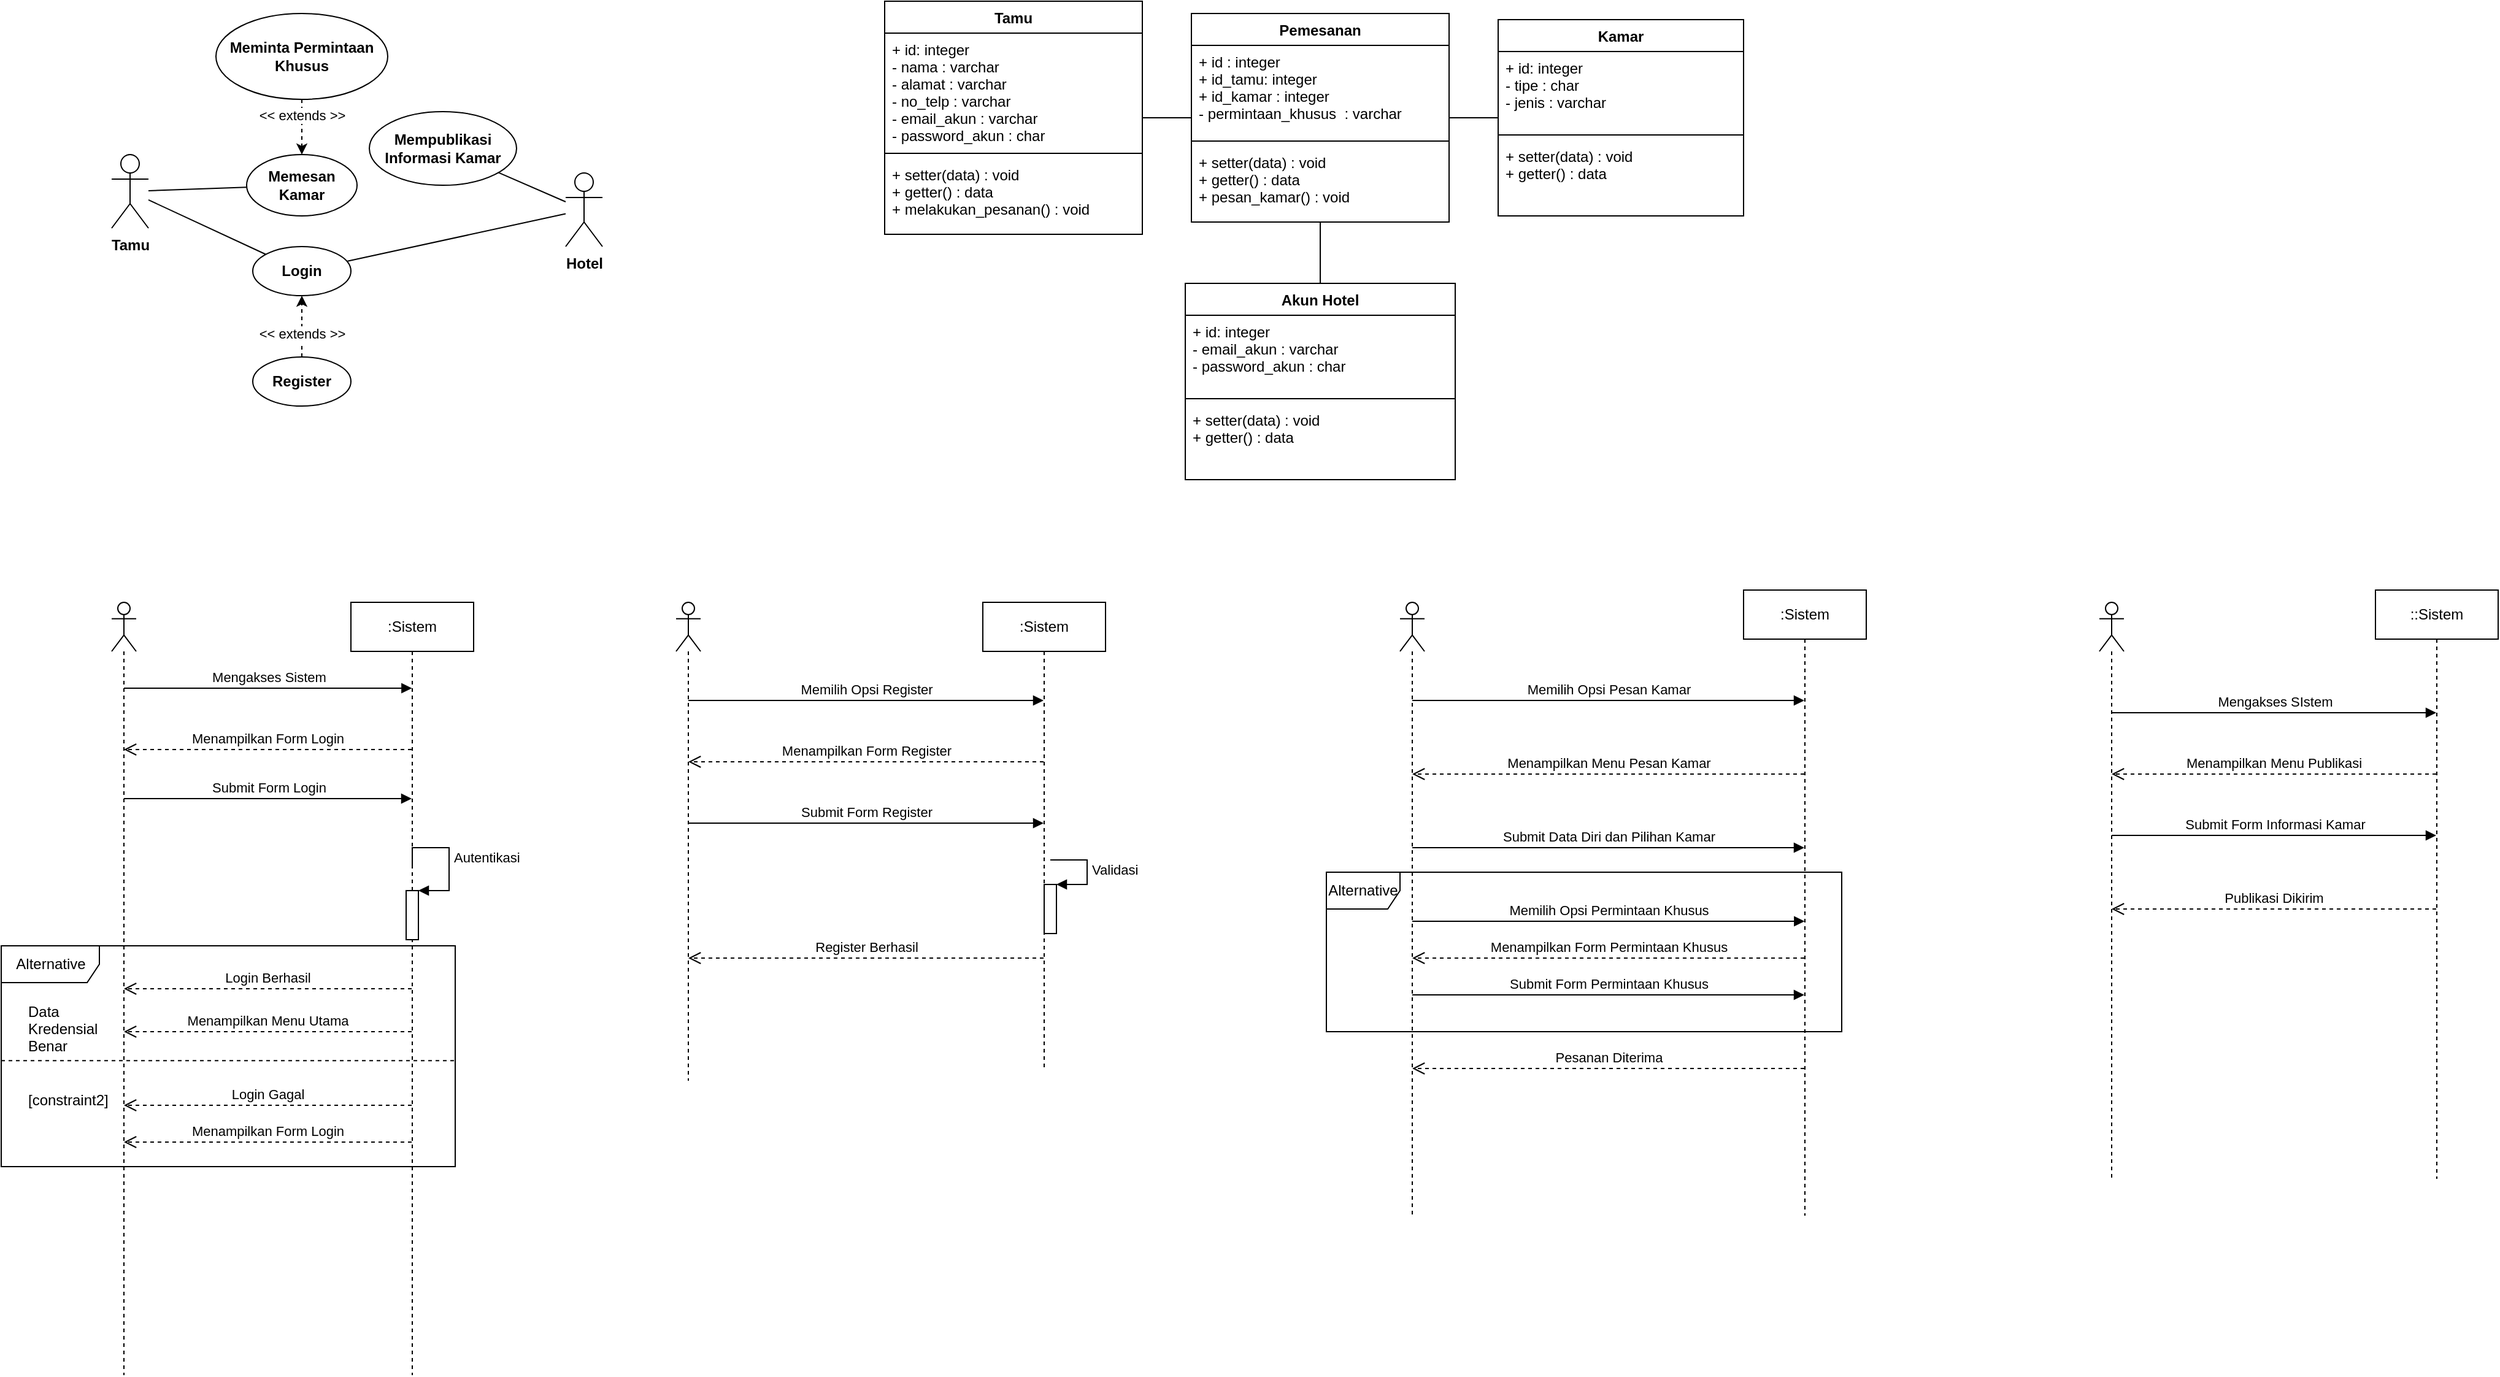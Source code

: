 <mxfile version="17.2.4" type="github">
  <diagram id="AlCFMFMvlPKh5fdOvYJY" name="Page-1">
    <mxGraphModel dx="981" dy="524" grid="1" gridSize="10" guides="1" tooltips="1" connect="1" arrows="1" fold="1" page="1" pageScale="1" pageWidth="850" pageHeight="1100" math="0" shadow="0">
      <root>
        <mxCell id="0" />
        <mxCell id="1" parent="0" />
        <mxCell id="Qwr74N7xE_Lkuxg0-fRO-1" value="Tamu" style="shape=umlActor;verticalLabelPosition=bottom;verticalAlign=top;html=1;outlineConnect=0;fontStyle=1" parent="1" vertex="1">
          <mxGeometry x="230" y="255" width="30" height="60" as="geometry" />
        </mxCell>
        <mxCell id="Qwr74N7xE_Lkuxg0-fRO-2" value="Hotel" style="shape=umlActor;verticalLabelPosition=bottom;verticalAlign=top;html=1;outlineConnect=0;fontStyle=1" parent="1" vertex="1">
          <mxGeometry x="600" y="270" width="30" height="60" as="geometry" />
        </mxCell>
        <mxCell id="Qwr74N7xE_Lkuxg0-fRO-4" value="Login" style="ellipse;whiteSpace=wrap;html=1;fontStyle=1" parent="1" vertex="1">
          <mxGeometry x="345" y="330" width="80" height="40" as="geometry" />
        </mxCell>
        <mxCell id="Qwr74N7xE_Lkuxg0-fRO-7" value="Mempublikasi Informasi Kamar" style="ellipse;whiteSpace=wrap;html=1;fontStyle=1" parent="1" vertex="1">
          <mxGeometry x="440" y="220" width="120" height="60" as="geometry" />
        </mxCell>
        <mxCell id="Qwr74N7xE_Lkuxg0-fRO-10" value="" style="endArrow=classic;html=1;rounded=0;dashed=1;" parent="1" source="Qwr74N7xE_Lkuxg0-fRO-13" target="Qwr74N7xE_Lkuxg0-fRO-4" edge="1">
          <mxGeometry width="50" height="50" relative="1" as="geometry">
            <mxPoint x="400" y="350" as="sourcePoint" />
            <mxPoint x="450" y="400" as="targetPoint" />
          </mxGeometry>
        </mxCell>
        <mxCell id="Qwr74N7xE_Lkuxg0-fRO-11" value="&amp;lt;&amp;lt; extends &amp;gt;&amp;gt;" style="edgeLabel;html=1;align=center;verticalAlign=middle;resizable=0;points=[];" parent="Qwr74N7xE_Lkuxg0-fRO-10" vertex="1" connectable="0">
          <mxGeometry x="-0.454" relative="1" as="geometry">
            <mxPoint y="-6" as="offset" />
          </mxGeometry>
        </mxCell>
        <mxCell id="Qwr74N7xE_Lkuxg0-fRO-13" value="Register" style="ellipse;whiteSpace=wrap;html=1;fontStyle=1" parent="1" vertex="1">
          <mxGeometry x="345" y="420" width="80" height="40" as="geometry" />
        </mxCell>
        <mxCell id="Qwr74N7xE_Lkuxg0-fRO-15" value="" style="endArrow=none;html=1;rounded=0;endFill=0;" parent="1" source="Qwr74N7xE_Lkuxg0-fRO-1" target="Qwr74N7xE_Lkuxg0-fRO-4" edge="1">
          <mxGeometry width="50" height="50" relative="1" as="geometry">
            <mxPoint x="470" y="300" as="sourcePoint" />
            <mxPoint x="520" y="250" as="targetPoint" />
          </mxGeometry>
        </mxCell>
        <mxCell id="Qwr74N7xE_Lkuxg0-fRO-16" value="" style="endArrow=none;html=1;rounded=0;endFill=0;" parent="1" source="Qwr74N7xE_Lkuxg0-fRO-2" target="Qwr74N7xE_Lkuxg0-fRO-7" edge="1">
          <mxGeometry width="50" height="50" relative="1" as="geometry">
            <mxPoint x="290" y="290" as="sourcePoint" />
            <mxPoint x="370" y="290" as="targetPoint" />
          </mxGeometry>
        </mxCell>
        <mxCell id="Qwr74N7xE_Lkuxg0-fRO-17" value="" style="endArrow=none;html=1;rounded=0;endFill=0;" parent="1" source="Qwr74N7xE_Lkuxg0-fRO-2" target="Qwr74N7xE_Lkuxg0-fRO-4" edge="1">
          <mxGeometry width="50" height="50" relative="1" as="geometry">
            <mxPoint x="570" y="262.625" as="sourcePoint" />
            <mxPoint x="513.808" y="197.537" as="targetPoint" />
          </mxGeometry>
        </mxCell>
        <mxCell id="Qwr74N7xE_Lkuxg0-fRO-18" value="Memesan Kamar" style="ellipse;whiteSpace=wrap;html=1;fontStyle=1" parent="1" vertex="1">
          <mxGeometry x="340" y="255" width="90" height="50" as="geometry" />
        </mxCell>
        <mxCell id="Qwr74N7xE_Lkuxg0-fRO-19" value="" style="endArrow=none;html=1;rounded=0;endFill=0;" parent="1" source="Qwr74N7xE_Lkuxg0-fRO-1" target="Qwr74N7xE_Lkuxg0-fRO-18" edge="1">
          <mxGeometry width="50" height="50" relative="1" as="geometry">
            <mxPoint x="290" y="290" as="sourcePoint" />
            <mxPoint x="370" y="290" as="targetPoint" />
          </mxGeometry>
        </mxCell>
        <mxCell id="Qwr74N7xE_Lkuxg0-fRO-20" value="" style="endArrow=classic;html=1;rounded=0;dashed=1;" parent="1" source="Qwr74N7xE_Lkuxg0-fRO-22" target="Qwr74N7xE_Lkuxg0-fRO-18" edge="1">
          <mxGeometry width="50" height="50" relative="1" as="geometry">
            <mxPoint x="370" y="70" as="sourcePoint" />
            <mxPoint x="370" y="20" as="targetPoint" />
          </mxGeometry>
        </mxCell>
        <mxCell id="Qwr74N7xE_Lkuxg0-fRO-21" value="&amp;lt;&amp;lt; extends &amp;gt;&amp;gt;" style="edgeLabel;html=1;align=center;verticalAlign=middle;resizable=0;points=[];" parent="Qwr74N7xE_Lkuxg0-fRO-20" vertex="1" connectable="0">
          <mxGeometry x="-0.454" relative="1" as="geometry">
            <mxPoint as="offset" />
          </mxGeometry>
        </mxCell>
        <mxCell id="Qwr74N7xE_Lkuxg0-fRO-22" value="Meminta Permintaan Khusus" style="ellipse;whiteSpace=wrap;html=1;fontStyle=1" parent="1" vertex="1">
          <mxGeometry x="315" y="140" width="140" height="70" as="geometry" />
        </mxCell>
        <mxCell id="w_HtO38fSdfE2Lv-nTIq-2" value="" style="shape=umlLifeline;participant=umlActor;perimeter=lifelinePerimeter;whiteSpace=wrap;html=1;container=1;collapsible=0;recursiveResize=0;verticalAlign=top;spacingTop=36;outlineConnect=0;" parent="1" vertex="1">
          <mxGeometry x="230" y="620" width="20" height="630" as="geometry" />
        </mxCell>
        <mxCell id="w_HtO38fSdfE2Lv-nTIq-3" value=":Sistem" style="shape=umlLifeline;perimeter=lifelinePerimeter;whiteSpace=wrap;html=1;container=1;collapsible=0;recursiveResize=0;outlineConnect=0;" parent="1" vertex="1">
          <mxGeometry x="425" y="620" width="100" height="630" as="geometry" />
        </mxCell>
        <mxCell id="w_HtO38fSdfE2Lv-nTIq-14" value="" style="html=1;points=[];perimeter=orthogonalPerimeter;" parent="w_HtO38fSdfE2Lv-nTIq-3" vertex="1">
          <mxGeometry x="45" y="235" width="10" height="40" as="geometry" />
        </mxCell>
        <mxCell id="w_HtO38fSdfE2Lv-nTIq-15" value="Autentikasi" style="edgeStyle=orthogonalEdgeStyle;html=1;align=left;spacingLeft=2;endArrow=block;rounded=0;entryX=1;entryY=0;" parent="w_HtO38fSdfE2Lv-nTIq-3" target="w_HtO38fSdfE2Lv-nTIq-14" edge="1">
          <mxGeometry relative="1" as="geometry">
            <mxPoint x="50" y="215" as="sourcePoint" />
            <Array as="points">
              <mxPoint x="50" y="200" />
              <mxPoint x="80" y="200" />
              <mxPoint x="80" y="235" />
            </Array>
          </mxGeometry>
        </mxCell>
        <mxCell id="w_HtO38fSdfE2Lv-nTIq-11" value="Alternative" style="shape=umlFrame;tabWidth=110;tabHeight=30;tabPosition=left;html=1;boundedLbl=1;labelInHeader=1;width=80;height=30;" parent="w_HtO38fSdfE2Lv-nTIq-3" vertex="1">
          <mxGeometry x="-285" y="280" width="370" height="180" as="geometry" />
        </mxCell>
        <mxCell id="w_HtO38fSdfE2Lv-nTIq-12" value="Data&#xa;Kredensial &#xa;Benar" style="text" parent="w_HtO38fSdfE2Lv-nTIq-11" vertex="1">
          <mxGeometry width="60" height="20" relative="1" as="geometry">
            <mxPoint x="20" y="40" as="offset" />
          </mxGeometry>
        </mxCell>
        <mxCell id="w_HtO38fSdfE2Lv-nTIq-13" value="[constraint2]" style="line;strokeWidth=1;dashed=1;labelPosition=center;verticalLabelPosition=bottom;align=left;verticalAlign=top;spacingLeft=20;spacingTop=15;" parent="w_HtO38fSdfE2Lv-nTIq-11" vertex="1">
          <mxGeometry y="90" width="370" height="7.2" as="geometry" />
        </mxCell>
        <mxCell id="w_HtO38fSdfE2Lv-nTIq-5" value="Submit Form Login" style="html=1;verticalAlign=bottom;endArrow=block;rounded=0;" parent="1" source="w_HtO38fSdfE2Lv-nTIq-2" target="w_HtO38fSdfE2Lv-nTIq-3" edge="1">
          <mxGeometry width="80" relative="1" as="geometry">
            <mxPoint x="484.5" y="767" as="sourcePoint" />
            <mxPoint x="249.929" y="767" as="targetPoint" />
            <Array as="points">
              <mxPoint x="370" y="780" />
            </Array>
          </mxGeometry>
        </mxCell>
        <mxCell id="w_HtO38fSdfE2Lv-nTIq-18" value="Login Gagal" style="html=1;verticalAlign=bottom;endArrow=open;dashed=1;endSize=8;rounded=0;" parent="1" source="w_HtO38fSdfE2Lv-nTIq-3" target="w_HtO38fSdfE2Lv-nTIq-2" edge="1">
          <mxGeometry relative="1" as="geometry">
            <mxPoint x="480" y="930.0" as="sourcePoint" />
            <mxPoint x="249.81" y="930.0" as="targetPoint" />
            <Array as="points">
              <mxPoint x="350" y="1030" />
            </Array>
          </mxGeometry>
        </mxCell>
        <mxCell id="w_HtO38fSdfE2Lv-nTIq-20" value="Mengakses Sistem" style="html=1;verticalAlign=bottom;endArrow=block;rounded=0;" parent="1" edge="1">
          <mxGeometry width="80" relative="1" as="geometry">
            <mxPoint x="240.0" y="690" as="sourcePoint" />
            <mxPoint x="474.69" y="690" as="targetPoint" />
            <Array as="points">
              <mxPoint x="370.19" y="690" />
            </Array>
          </mxGeometry>
        </mxCell>
        <mxCell id="w_HtO38fSdfE2Lv-nTIq-23" value="Menampilkan Form Login" style="html=1;verticalAlign=bottom;endArrow=open;dashed=1;endSize=8;rounded=0;" parent="1" source="w_HtO38fSdfE2Lv-nTIq-3" target="w_HtO38fSdfE2Lv-nTIq-2" edge="1">
          <mxGeometry relative="1" as="geometry">
            <mxPoint x="320" y="720" as="sourcePoint" />
            <mxPoint x="240" y="720" as="targetPoint" />
            <Array as="points">
              <mxPoint x="360" y="740" />
            </Array>
          </mxGeometry>
        </mxCell>
        <mxCell id="w_HtO38fSdfE2Lv-nTIq-16" value="Login Berhasil" style="html=1;verticalAlign=bottom;endArrow=open;dashed=1;endSize=8;rounded=0;" parent="1" source="w_HtO38fSdfE2Lv-nTIq-3" target="w_HtO38fSdfE2Lv-nTIq-2" edge="1">
          <mxGeometry relative="1" as="geometry">
            <mxPoint x="470" y="920" as="sourcePoint" />
            <mxPoint x="390" y="920" as="targetPoint" />
          </mxGeometry>
        </mxCell>
        <mxCell id="w_HtO38fSdfE2Lv-nTIq-25" value="Menampilkan Form Login" style="html=1;verticalAlign=bottom;endArrow=open;dashed=1;endSize=8;rounded=0;" parent="1" source="w_HtO38fSdfE2Lv-nTIq-3" target="w_HtO38fSdfE2Lv-nTIq-2" edge="1">
          <mxGeometry relative="1" as="geometry">
            <mxPoint x="484.5" y="1040.0" as="sourcePoint" />
            <mxPoint x="249.81" y="1040.0" as="targetPoint" />
            <Array as="points">
              <mxPoint x="360" y="1060" />
            </Array>
          </mxGeometry>
        </mxCell>
        <mxCell id="w_HtO38fSdfE2Lv-nTIq-26" value="Menampilkan Menu Utama" style="html=1;verticalAlign=bottom;endArrow=open;dashed=1;endSize=8;rounded=0;" parent="1" source="w_HtO38fSdfE2Lv-nTIq-3" target="w_HtO38fSdfE2Lv-nTIq-2" edge="1">
          <mxGeometry relative="1" as="geometry">
            <mxPoint x="484.5" y="1070.0" as="sourcePoint" />
            <mxPoint x="249.81" y="1070.0" as="targetPoint" />
            <Array as="points">
              <mxPoint x="370" y="970" />
            </Array>
          </mxGeometry>
        </mxCell>
        <mxCell id="w_HtO38fSdfE2Lv-nTIq-27" value="" style="shape=umlLifeline;participant=umlActor;perimeter=lifelinePerimeter;whiteSpace=wrap;html=1;container=1;collapsible=0;recursiveResize=0;verticalAlign=top;spacingTop=36;outlineConnect=0;" parent="1" vertex="1">
          <mxGeometry x="690" y="620" width="20" height="390" as="geometry" />
        </mxCell>
        <mxCell id="w_HtO38fSdfE2Lv-nTIq-34" value=":Sistem" style="shape=umlLifeline;perimeter=lifelinePerimeter;whiteSpace=wrap;html=1;container=1;collapsible=0;recursiveResize=0;outlineConnect=0;" parent="1" vertex="1">
          <mxGeometry x="940" y="620" width="100" height="380" as="geometry" />
        </mxCell>
        <mxCell id="w_HtO38fSdfE2Lv-nTIq-39" value="" style="html=1;points=[];perimeter=orthogonalPerimeter;" parent="w_HtO38fSdfE2Lv-nTIq-34" vertex="1">
          <mxGeometry x="50" y="230" width="10" height="40" as="geometry" />
        </mxCell>
        <mxCell id="w_HtO38fSdfE2Lv-nTIq-40" value="Validasi" style="edgeStyle=orthogonalEdgeStyle;html=1;align=left;spacingLeft=2;endArrow=block;rounded=0;entryX=1;entryY=0;" parent="w_HtO38fSdfE2Lv-nTIq-34" target="w_HtO38fSdfE2Lv-nTIq-39" edge="1">
          <mxGeometry relative="1" as="geometry">
            <mxPoint x="55" y="210" as="sourcePoint" />
            <Array as="points">
              <mxPoint x="85" y="210" />
            </Array>
          </mxGeometry>
        </mxCell>
        <mxCell id="w_HtO38fSdfE2Lv-nTIq-36" value="Memilih Opsi Register" style="html=1;verticalAlign=bottom;endArrow=block;rounded=0;" parent="1" source="w_HtO38fSdfE2Lv-nTIq-27" target="w_HtO38fSdfE2Lv-nTIq-34" edge="1">
          <mxGeometry width="80" relative="1" as="geometry">
            <mxPoint x="700.0" y="700" as="sourcePoint" />
            <mxPoint x="934.69" y="700" as="targetPoint" />
            <Array as="points">
              <mxPoint x="830.19" y="700" />
            </Array>
          </mxGeometry>
        </mxCell>
        <mxCell id="w_HtO38fSdfE2Lv-nTIq-37" value="Menampilkan Form Register" style="html=1;verticalAlign=bottom;endArrow=open;dashed=1;endSize=8;rounded=0;" parent="1" source="w_HtO38fSdfE2Lv-nTIq-34" target="w_HtO38fSdfE2Lv-nTIq-27" edge="1">
          <mxGeometry relative="1" as="geometry">
            <mxPoint x="934.69" y="740" as="sourcePoint" />
            <mxPoint x="700.0" y="740" as="targetPoint" />
            <Array as="points">
              <mxPoint x="820" y="750" />
            </Array>
          </mxGeometry>
        </mxCell>
        <mxCell id="w_HtO38fSdfE2Lv-nTIq-38" value="Submit Form Register" style="html=1;verticalAlign=bottom;endArrow=block;rounded=0;" parent="1" source="w_HtO38fSdfE2Lv-nTIq-27" target="w_HtO38fSdfE2Lv-nTIq-34" edge="1">
          <mxGeometry width="80" relative="1" as="geometry">
            <mxPoint x="700.0" y="780" as="sourcePoint" />
            <mxPoint x="934.69" y="780" as="targetPoint" />
            <Array as="points">
              <mxPoint x="830" y="800" />
            </Array>
          </mxGeometry>
        </mxCell>
        <mxCell id="w_HtO38fSdfE2Lv-nTIq-41" value="Register Berhasil" style="html=1;verticalAlign=bottom;endArrow=open;dashed=1;endSize=8;rounded=0;" parent="1" source="w_HtO38fSdfE2Lv-nTIq-34" target="w_HtO38fSdfE2Lv-nTIq-27" edge="1">
          <mxGeometry relative="1" as="geometry">
            <mxPoint x="999.5" y="760" as="sourcePoint" />
            <mxPoint x="709.81" y="760" as="targetPoint" />
            <Array as="points">
              <mxPoint x="830" y="910" />
            </Array>
          </mxGeometry>
        </mxCell>
        <mxCell id="w_HtO38fSdfE2Lv-nTIq-51" value="" style="shape=umlLifeline;participant=umlActor;perimeter=lifelinePerimeter;whiteSpace=wrap;html=1;container=1;collapsible=0;recursiveResize=0;verticalAlign=top;spacingTop=36;outlineConnect=0;" parent="1" vertex="1">
          <mxGeometry x="1280" y="620" width="20" height="500" as="geometry" />
        </mxCell>
        <mxCell id="w_HtO38fSdfE2Lv-nTIq-55" value=":Sistem" style="shape=umlLifeline;perimeter=lifelinePerimeter;whiteSpace=wrap;html=1;container=1;collapsible=0;recursiveResize=0;outlineConnect=0;" parent="1" vertex="1">
          <mxGeometry x="1560" y="610" width="100" height="510" as="geometry" />
        </mxCell>
        <mxCell id="w_HtO38fSdfE2Lv-nTIq-56" value="Memilih Opsi Pesan Kamar" style="html=1;verticalAlign=bottom;endArrow=block;rounded=0;" parent="1" source="w_HtO38fSdfE2Lv-nTIq-51" target="w_HtO38fSdfE2Lv-nTIq-55" edge="1">
          <mxGeometry width="80" relative="1" as="geometry">
            <mxPoint x="1300" y="820" as="sourcePoint" />
            <mxPoint x="1380" y="820" as="targetPoint" />
            <Array as="points">
              <mxPoint x="1450" y="700" />
            </Array>
          </mxGeometry>
        </mxCell>
        <mxCell id="w_HtO38fSdfE2Lv-nTIq-57" value="Menampilkan Menu Pesan Kamar" style="html=1;verticalAlign=bottom;endArrow=open;dashed=1;endSize=8;rounded=0;" parent="1" source="w_HtO38fSdfE2Lv-nTIq-55" target="w_HtO38fSdfE2Lv-nTIq-51" edge="1">
          <mxGeometry relative="1" as="geometry">
            <mxPoint x="1380" y="820" as="sourcePoint" />
            <mxPoint x="1300" y="820" as="targetPoint" />
            <Array as="points">
              <mxPoint x="1460" y="760" />
            </Array>
          </mxGeometry>
        </mxCell>
        <mxCell id="w_HtO38fSdfE2Lv-nTIq-58" value="Submit Data Diri dan Pilihan Kamar" style="html=1;verticalAlign=bottom;endArrow=block;rounded=0;" parent="1" source="w_HtO38fSdfE2Lv-nTIq-51" target="w_HtO38fSdfE2Lv-nTIq-55" edge="1">
          <mxGeometry width="80" relative="1" as="geometry">
            <mxPoint x="1390" y="820" as="sourcePoint" />
            <mxPoint x="1470" y="820" as="targetPoint" />
            <Array as="points">
              <mxPoint x="1450" y="820" />
            </Array>
          </mxGeometry>
        </mxCell>
        <mxCell id="w_HtO38fSdfE2Lv-nTIq-60" value="Pesanan Diterima" style="html=1;verticalAlign=bottom;endArrow=open;dashed=1;endSize=8;rounded=0;" parent="1" source="w_HtO38fSdfE2Lv-nTIq-55" target="w_HtO38fSdfE2Lv-nTIq-51" edge="1">
          <mxGeometry relative="1" as="geometry">
            <mxPoint x="1609.5" y="860" as="sourcePoint" />
            <mxPoint x="1289.81" y="860" as="targetPoint" />
            <Array as="points">
              <mxPoint x="1440" y="1000" />
            </Array>
          </mxGeometry>
        </mxCell>
        <mxCell id="w_HtO38fSdfE2Lv-nTIq-64" value="Alternative" style="shape=umlFrame;whiteSpace=wrap;html=1;" parent="1" vertex="1">
          <mxGeometry x="1220" y="840" width="420" height="130" as="geometry" />
        </mxCell>
        <mxCell id="w_HtO38fSdfE2Lv-nTIq-65" value="Memilih Opsi Permintaan Khusus" style="html=1;verticalAlign=bottom;endArrow=block;rounded=0;" parent="1" edge="1">
          <mxGeometry width="80" relative="1" as="geometry">
            <mxPoint x="1290.0" y="880" as="sourcePoint" />
            <mxPoint x="1609.69" y="880" as="targetPoint" />
            <Array as="points">
              <mxPoint x="1450.19" y="880" />
            </Array>
          </mxGeometry>
        </mxCell>
        <mxCell id="w_HtO38fSdfE2Lv-nTIq-66" value="Menampilkan Form Permintaan Khusus" style="html=1;verticalAlign=bottom;endArrow=open;dashed=1;endSize=8;rounded=0;" parent="1" source="w_HtO38fSdfE2Lv-nTIq-55" target="w_HtO38fSdfE2Lv-nTIq-51" edge="1">
          <mxGeometry relative="1" as="geometry">
            <mxPoint x="1619.5" y="770" as="sourcePoint" />
            <mxPoint x="1299.81" y="770" as="targetPoint" />
            <Array as="points">
              <mxPoint x="1470" y="910" />
            </Array>
          </mxGeometry>
        </mxCell>
        <mxCell id="w_HtO38fSdfE2Lv-nTIq-67" value="Submit Form Permintaan Khusus" style="html=1;verticalAlign=bottom;endArrow=block;rounded=0;" parent="1" source="w_HtO38fSdfE2Lv-nTIq-51" target="w_HtO38fSdfE2Lv-nTIq-55" edge="1">
          <mxGeometry width="80" relative="1" as="geometry">
            <mxPoint x="1299.81" y="830" as="sourcePoint" />
            <mxPoint x="1619.5" y="830" as="targetPoint" />
            <Array as="points">
              <mxPoint x="1460" y="940" />
            </Array>
          </mxGeometry>
        </mxCell>
        <mxCell id="w_HtO38fSdfE2Lv-nTIq-68" value="" style="shape=umlLifeline;participant=umlActor;perimeter=lifelinePerimeter;whiteSpace=wrap;html=1;container=1;collapsible=0;recursiveResize=0;verticalAlign=top;spacingTop=36;outlineConnect=0;" parent="1" vertex="1">
          <mxGeometry x="1850" y="620" width="20" height="470" as="geometry" />
        </mxCell>
        <mxCell id="w_HtO38fSdfE2Lv-nTIq-69" value="::Sistem" style="shape=umlLifeline;perimeter=lifelinePerimeter;whiteSpace=wrap;html=1;container=1;collapsible=0;recursiveResize=0;outlineConnect=0;" parent="1" vertex="1">
          <mxGeometry x="2075" y="610" width="100" height="480" as="geometry" />
        </mxCell>
        <mxCell id="w_HtO38fSdfE2Lv-nTIq-70" value="Mengakses SIstem" style="html=1;verticalAlign=bottom;endArrow=block;rounded=0;" parent="1" source="w_HtO38fSdfE2Lv-nTIq-68" target="w_HtO38fSdfE2Lv-nTIq-69" edge="1">
          <mxGeometry width="80" relative="1" as="geometry">
            <mxPoint x="1860" y="880" as="sourcePoint" />
            <mxPoint x="1940" y="880" as="targetPoint" />
            <Array as="points">
              <mxPoint x="2010" y="710" />
            </Array>
          </mxGeometry>
        </mxCell>
        <mxCell id="w_HtO38fSdfE2Lv-nTIq-72" value="Menampilkan Menu Publikasi" style="html=1;verticalAlign=bottom;endArrow=open;dashed=1;endSize=8;rounded=0;" parent="1" source="w_HtO38fSdfE2Lv-nTIq-69" target="w_HtO38fSdfE2Lv-nTIq-68" edge="1">
          <mxGeometry relative="1" as="geometry">
            <mxPoint x="2180" y="760" as="sourcePoint" />
            <mxPoint x="1860" y="760" as="targetPoint" />
            <Array as="points">
              <mxPoint x="2030.5" y="760" />
            </Array>
          </mxGeometry>
        </mxCell>
        <mxCell id="w_HtO38fSdfE2Lv-nTIq-73" value="Submit Form Informasi Kamar" style="html=1;verticalAlign=bottom;endArrow=block;rounded=0;" parent="1" source="w_HtO38fSdfE2Lv-nTIq-68" target="w_HtO38fSdfE2Lv-nTIq-69" edge="1">
          <mxGeometry width="80" relative="1" as="geometry">
            <mxPoint x="1869.5" y="720" as="sourcePoint" />
            <mxPoint x="2199.5" y="720" as="targetPoint" />
            <Array as="points">
              <mxPoint x="2020" y="810" />
            </Array>
          </mxGeometry>
        </mxCell>
        <mxCell id="w_HtO38fSdfE2Lv-nTIq-74" value="Publikasi Dikirim" style="html=1;verticalAlign=bottom;endArrow=open;dashed=1;endSize=8;rounded=0;" parent="1" source="w_HtO38fSdfE2Lv-nTIq-69" target="w_HtO38fSdfE2Lv-nTIq-68" edge="1">
          <mxGeometry relative="1" as="geometry">
            <mxPoint x="2199.5" y="770" as="sourcePoint" />
            <mxPoint x="1869.5" y="770" as="targetPoint" />
            <Array as="points">
              <mxPoint x="2030" y="870" />
            </Array>
          </mxGeometry>
        </mxCell>
        <mxCell id="w_HtO38fSdfE2Lv-nTIq-75" value="Tamu" style="swimlane;fontStyle=1;align=center;verticalAlign=top;childLayout=stackLayout;horizontal=1;startSize=26;horizontalStack=0;resizeParent=1;resizeParentMax=0;resizeLast=0;collapsible=1;marginBottom=0;" parent="1" vertex="1">
          <mxGeometry x="860" y="130" width="210" height="190" as="geometry" />
        </mxCell>
        <mxCell id="w_HtO38fSdfE2Lv-nTIq-76" value="+ id: integer&#xa;- nama : varchar&#xa;- alamat : varchar&#xa;- no_telp : varchar&#xa;- email_akun : varchar&#xa;- password_akun : char" style="text;strokeColor=none;fillColor=none;align=left;verticalAlign=top;spacingLeft=4;spacingRight=4;overflow=hidden;rotatable=0;points=[[0,0.5],[1,0.5]];portConstraint=eastwest;" parent="w_HtO38fSdfE2Lv-nTIq-75" vertex="1">
          <mxGeometry y="26" width="210" height="94" as="geometry" />
        </mxCell>
        <mxCell id="w_HtO38fSdfE2Lv-nTIq-77" value="" style="line;strokeWidth=1;fillColor=none;align=left;verticalAlign=middle;spacingTop=-1;spacingLeft=3;spacingRight=3;rotatable=0;labelPosition=right;points=[];portConstraint=eastwest;" parent="w_HtO38fSdfE2Lv-nTIq-75" vertex="1">
          <mxGeometry y="120" width="210" height="8" as="geometry" />
        </mxCell>
        <mxCell id="w_HtO38fSdfE2Lv-nTIq-78" value="+ setter(data) : void&#xa;+ getter() : data&#xa;+ melakukan_pesanan() : void" style="text;strokeColor=none;fillColor=none;align=left;verticalAlign=top;spacingLeft=4;spacingRight=4;overflow=hidden;rotatable=0;points=[[0,0.5],[1,0.5]];portConstraint=eastwest;" parent="w_HtO38fSdfE2Lv-nTIq-75" vertex="1">
          <mxGeometry y="128" width="210" height="62" as="geometry" />
        </mxCell>
        <mxCell id="w_HtO38fSdfE2Lv-nTIq-79" value="Akun Hotel" style="swimlane;fontStyle=1;align=center;verticalAlign=top;childLayout=stackLayout;horizontal=1;startSize=26;horizontalStack=0;resizeParent=1;resizeParentMax=0;resizeLast=0;collapsible=1;marginBottom=0;" parent="1" vertex="1">
          <mxGeometry x="1105" y="360" width="220" height="160" as="geometry" />
        </mxCell>
        <mxCell id="w_HtO38fSdfE2Lv-nTIq-80" value="+ id: integer&#xa;- email_akun : varchar&#xa;- password_akun : char" style="text;strokeColor=none;fillColor=none;align=left;verticalAlign=top;spacingLeft=4;spacingRight=4;overflow=hidden;rotatable=0;points=[[0,0.5],[1,0.5]];portConstraint=eastwest;" parent="w_HtO38fSdfE2Lv-nTIq-79" vertex="1">
          <mxGeometry y="26" width="220" height="64" as="geometry" />
        </mxCell>
        <mxCell id="w_HtO38fSdfE2Lv-nTIq-81" value="" style="line;strokeWidth=1;fillColor=none;align=left;verticalAlign=middle;spacingTop=-1;spacingLeft=3;spacingRight=3;rotatable=0;labelPosition=right;points=[];portConstraint=eastwest;" parent="w_HtO38fSdfE2Lv-nTIq-79" vertex="1">
          <mxGeometry y="90" width="220" height="8" as="geometry" />
        </mxCell>
        <mxCell id="w_HtO38fSdfE2Lv-nTIq-82" value="+ setter(data) : void&#xa;+ getter() : data" style="text;strokeColor=none;fillColor=none;align=left;verticalAlign=top;spacingLeft=4;spacingRight=4;overflow=hidden;rotatable=0;points=[[0,0.5],[1,0.5]];portConstraint=eastwest;" parent="w_HtO38fSdfE2Lv-nTIq-79" vertex="1">
          <mxGeometry y="98" width="220" height="62" as="geometry" />
        </mxCell>
        <mxCell id="w_HtO38fSdfE2Lv-nTIq-83" value="Kamar" style="swimlane;fontStyle=1;align=center;verticalAlign=top;childLayout=stackLayout;horizontal=1;startSize=26;horizontalStack=0;resizeParent=1;resizeParentMax=0;resizeLast=0;collapsible=1;marginBottom=0;" parent="1" vertex="1">
          <mxGeometry x="1360" y="145" width="200" height="160" as="geometry" />
        </mxCell>
        <mxCell id="w_HtO38fSdfE2Lv-nTIq-84" value="+ id: integer&#xa;- tipe : char&#xa;- jenis : varchar" style="text;strokeColor=none;fillColor=none;align=left;verticalAlign=top;spacingLeft=4;spacingRight=4;overflow=hidden;rotatable=0;points=[[0,0.5],[1,0.5]];portConstraint=eastwest;" parent="w_HtO38fSdfE2Lv-nTIq-83" vertex="1">
          <mxGeometry y="26" width="200" height="64" as="geometry" />
        </mxCell>
        <mxCell id="w_HtO38fSdfE2Lv-nTIq-85" value="" style="line;strokeWidth=1;fillColor=none;align=left;verticalAlign=middle;spacingTop=-1;spacingLeft=3;spacingRight=3;rotatable=0;labelPosition=right;points=[];portConstraint=eastwest;" parent="w_HtO38fSdfE2Lv-nTIq-83" vertex="1">
          <mxGeometry y="90" width="200" height="8" as="geometry" />
        </mxCell>
        <mxCell id="w_HtO38fSdfE2Lv-nTIq-86" value="+ setter(data) : void&#xa;+ getter() : data" style="text;strokeColor=none;fillColor=none;align=left;verticalAlign=top;spacingLeft=4;spacingRight=4;overflow=hidden;rotatable=0;points=[[0,0.5],[1,0.5]];portConstraint=eastwest;" parent="w_HtO38fSdfE2Lv-nTIq-83" vertex="1">
          <mxGeometry y="98" width="200" height="62" as="geometry" />
        </mxCell>
        <mxCell id="CROGh0bHqtP7y_XSuj-o-1" value="Pemesanan" style="swimlane;fontStyle=1;align=center;verticalAlign=top;childLayout=stackLayout;horizontal=1;startSize=26;horizontalStack=0;resizeParent=1;resizeParentMax=0;resizeLast=0;collapsible=1;marginBottom=0;" vertex="1" parent="1">
          <mxGeometry x="1110" y="140" width="210" height="170" as="geometry" />
        </mxCell>
        <mxCell id="CROGh0bHqtP7y_XSuj-o-2" value="+ id : integer&#xa;+ id_tamu: integer&#xa;+ id_kamar : integer&#xa;- permintaan_khusus  : varchar" style="text;strokeColor=none;fillColor=none;align=left;verticalAlign=top;spacingLeft=4;spacingRight=4;overflow=hidden;rotatable=0;points=[[0,0.5],[1,0.5]];portConstraint=eastwest;" vertex="1" parent="CROGh0bHqtP7y_XSuj-o-1">
          <mxGeometry y="26" width="210" height="74" as="geometry" />
        </mxCell>
        <mxCell id="CROGh0bHqtP7y_XSuj-o-3" value="" style="line;strokeWidth=1;fillColor=none;align=left;verticalAlign=middle;spacingTop=-1;spacingLeft=3;spacingRight=3;rotatable=0;labelPosition=right;points=[];portConstraint=eastwest;" vertex="1" parent="CROGh0bHqtP7y_XSuj-o-1">
          <mxGeometry y="100" width="210" height="8" as="geometry" />
        </mxCell>
        <mxCell id="CROGh0bHqtP7y_XSuj-o-4" value="+ setter(data) : void&#xa;+ getter() : data&#xa;+ pesan_kamar() : void" style="text;strokeColor=none;fillColor=none;align=left;verticalAlign=top;spacingLeft=4;spacingRight=4;overflow=hidden;rotatable=0;points=[[0,0.5],[1,0.5]];portConstraint=eastwest;" vertex="1" parent="CROGh0bHqtP7y_XSuj-o-1">
          <mxGeometry y="108" width="210" height="62" as="geometry" />
        </mxCell>
        <mxCell id="CROGh0bHqtP7y_XSuj-o-5" value="" style="endArrow=none;html=1;rounded=0;" edge="1" parent="1" source="w_HtO38fSdfE2Lv-nTIq-75" target="CROGh0bHqtP7y_XSuj-o-1">
          <mxGeometry width="50" height="50" relative="1" as="geometry">
            <mxPoint x="1270" y="370" as="sourcePoint" />
            <mxPoint x="1320" y="320" as="targetPoint" />
          </mxGeometry>
        </mxCell>
        <mxCell id="CROGh0bHqtP7y_XSuj-o-6" value="" style="endArrow=none;html=1;rounded=0;" edge="1" parent="1" source="CROGh0bHqtP7y_XSuj-o-1" target="w_HtO38fSdfE2Lv-nTIq-83">
          <mxGeometry width="50" height="50" relative="1" as="geometry">
            <mxPoint x="1080" y="235" as="sourcePoint" />
            <mxPoint x="1120" y="235" as="targetPoint" />
          </mxGeometry>
        </mxCell>
        <mxCell id="CROGh0bHqtP7y_XSuj-o-7" value="" style="endArrow=none;html=1;rounded=0;" edge="1" parent="1" source="CROGh0bHqtP7y_XSuj-o-1" target="w_HtO38fSdfE2Lv-nTIq-79">
          <mxGeometry width="50" height="50" relative="1" as="geometry">
            <mxPoint x="1380" y="235" as="sourcePoint" />
            <mxPoint x="1420" y="235" as="targetPoint" />
          </mxGeometry>
        </mxCell>
      </root>
    </mxGraphModel>
  </diagram>
</mxfile>
